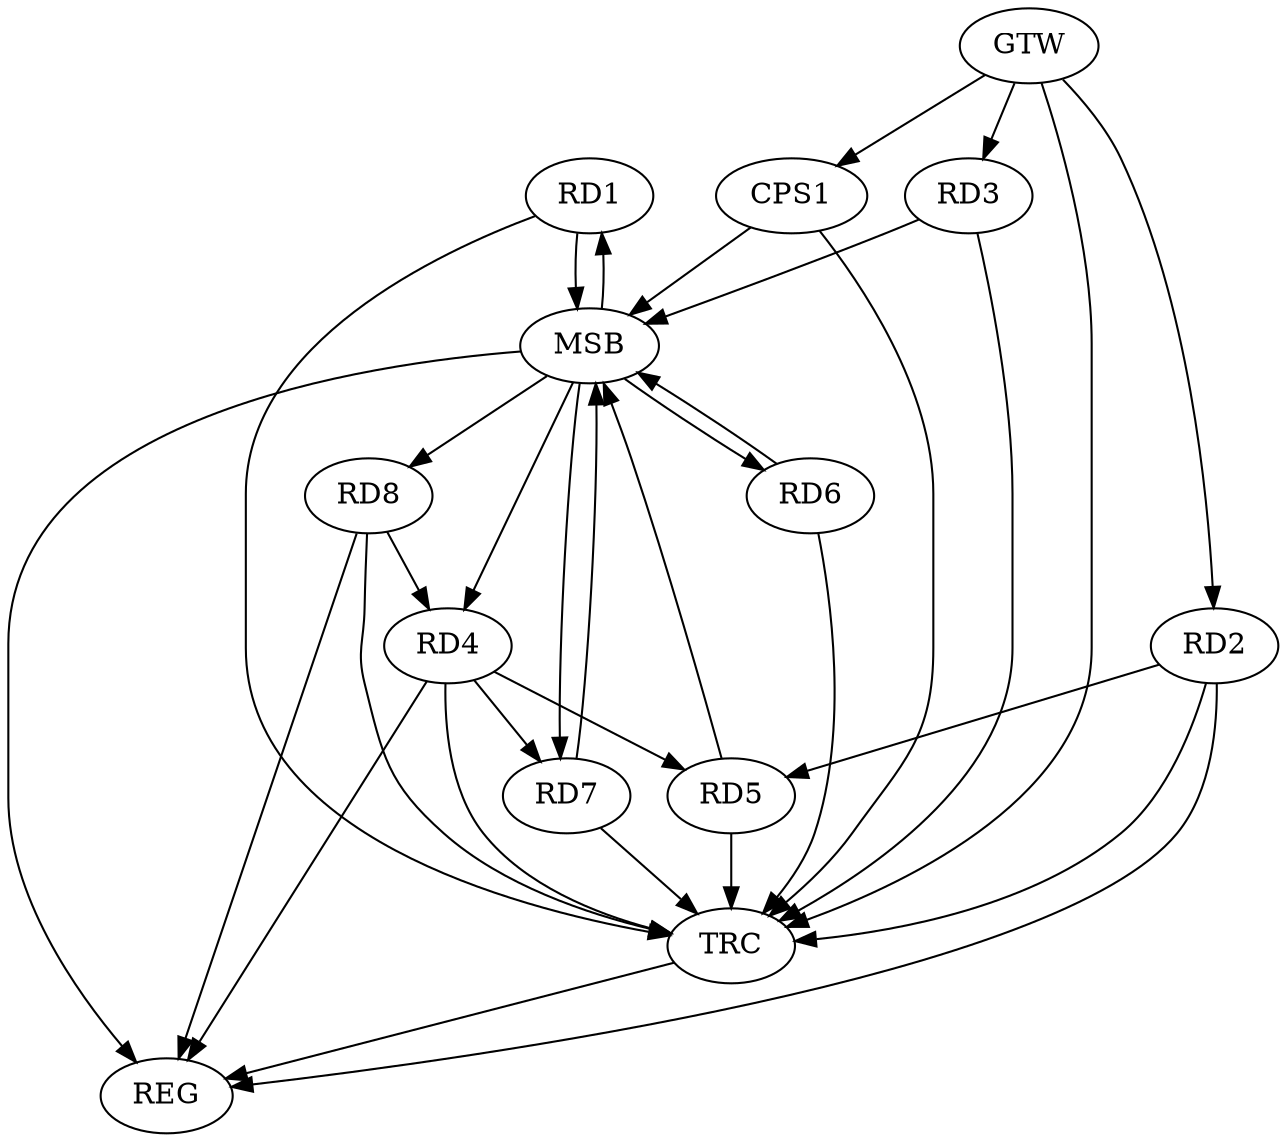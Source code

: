 strict digraph G {
  RD1 [ label="RD1" ];
  RD2 [ label="RD2" ];
  RD3 [ label="RD3" ];
  RD4 [ label="RD4" ];
  RD5 [ label="RD5" ];
  RD6 [ label="RD6" ];
  RD7 [ label="RD7" ];
  RD8 [ label="RD8" ];
  CPS1 [ label="CPS1" ];
  GTW [ label="GTW" ];
  REG [ label="REG" ];
  MSB [ label="MSB" ];
  TRC [ label="TRC" ];
  RD2 -> RD5;
  RD4 -> RD5;
  RD4 -> RD7;
  RD8 -> RD4;
  GTW -> RD2;
  GTW -> RD3;
  GTW -> CPS1;
  RD2 -> REG;
  RD4 -> REG;
  RD8 -> REG;
  RD1 -> MSB;
  MSB -> RD8;
  MSB -> REG;
  RD3 -> MSB;
  MSB -> RD4;
  RD5 -> MSB;
  MSB -> RD1;
  RD6 -> MSB;
  RD7 -> MSB;
  CPS1 -> MSB;
  MSB -> RD6;
  MSB -> RD7;
  RD1 -> TRC;
  RD2 -> TRC;
  RD3 -> TRC;
  RD4 -> TRC;
  RD5 -> TRC;
  RD6 -> TRC;
  RD7 -> TRC;
  RD8 -> TRC;
  CPS1 -> TRC;
  GTW -> TRC;
  TRC -> REG;
}
